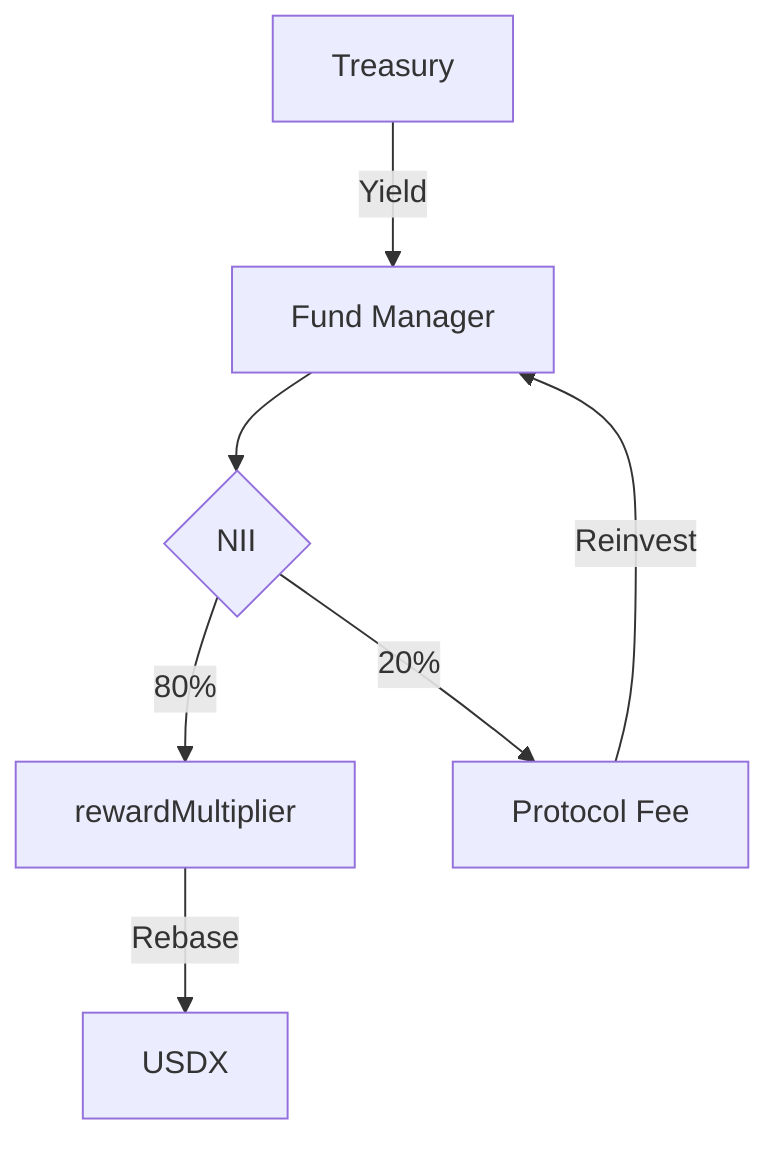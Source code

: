 graph TD
   Treasury -->|Yield| FundManager[Fund Manager]
   FundManager --> NII{NII}
   NII -->|80%| RewardMultiplier[rewardMultiplier]
   NII -->|20%| ProtocolFee[Protocol Fee]
   RewardMultiplier -->|Rebase| USDX
   ProtocolFee -->|Reinvest| FundManager